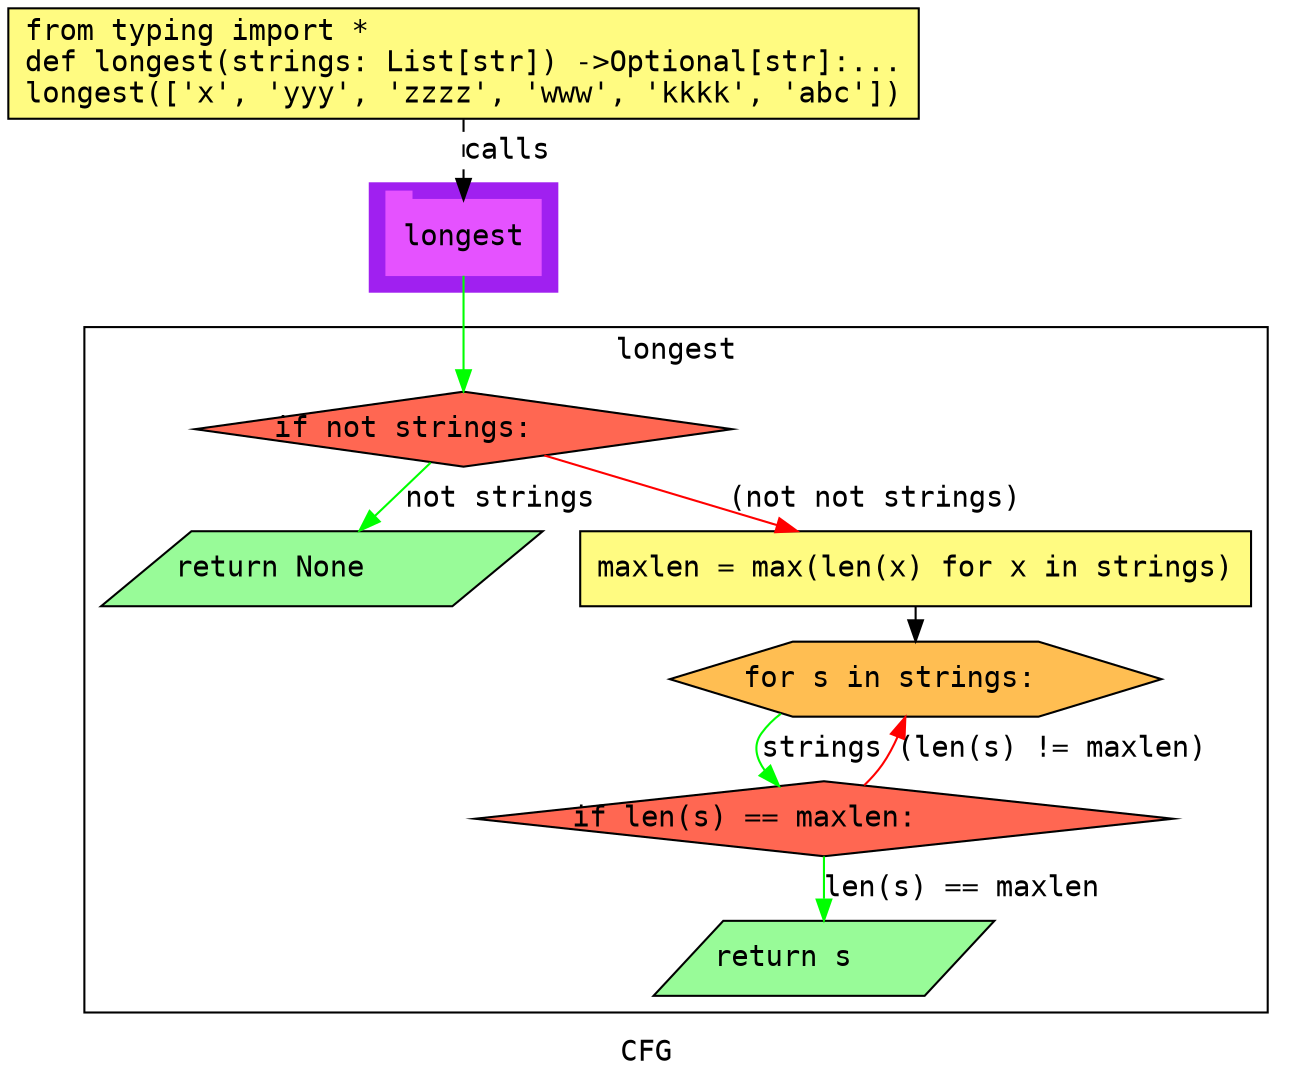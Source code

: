 digraph cluster548CFG {
	graph [bb="0,0,606.5,513",
		compound=True,
		fontname="DejaVu Sans Mono",
		label=CFG,
		lheight=0.21,
		lp="303.25,11.5",
		lwidth=0.35,
		pack=False,
		rankdir=TB,
		ranksep=0.02
	];
	node [fontname="DejaVu Sans Mono",
		label="\N"
	];
	edge [fontname="DejaVu Sans Mono"];
	subgraph cluster_1 {
		graph [bb="173.5,377,263.5,429",
			color=purple,
			compound=true,
			fontname="DejaVu Sans Mono",
			label="",
			rankdir=TB,
			ranksep=0.02,
			shape=tab,
			style=filled
		];
		node [fontname="DejaVu Sans Mono"];
		edge [fontname="DejaVu Sans Mono"];
		17	[color="#E552FF",
			height=0.5,
			label=longest,
			linenum="[11]",
			pos="218.5,403",
			shape=tab,
			style=filled,
			width=1.0278];
	}
	subgraph cluster4longest {
		graph [bb="38.5,31,598.5,360",
			compound=True,
			fontname="DejaVu Sans Mono",
			label=longest,
			lheight=0.21,
			lp="318.5,348.5",
			lwidth=0.81,
			pack=False,
			rankdir=TB,
			ranksep=0.02
		];
		node [fontname="DejaVu Sans Mono"];
		edge [fontname="DejaVu Sans Mono"];
		subgraph cluster_5 {
			graph [color=purple,
				compound=true,
				fontname="DejaVu Sans Mono",
				label="",
				rankdir=TB,
				ranksep=0.02,
				shape=tab,
				style=filled
			];
			node [fontname="DejaVu Sans Mono"];
			edge [fontname="DejaVu Sans Mono"];
		}
		subgraph cluster_10 {
			graph [color=purple,
				compound=true,
				fontname="DejaVu Sans Mono",
				label="",
				rankdir=TB,
				ranksep=0.02,
				shape=tab,
				style=filled
			];
			node [fontname="DejaVu Sans Mono"];
			edge [fontname="DejaVu Sans Mono"];
		}
		3	[fillcolor="#FF6752",
			height=0.5,
			label="if not strings:\l",
			linenum="[3]",
			pos="218.5,311",
			shape=diamond,
			style="filled,solid",
			width=3.5745];
		4	[fillcolor="#98fb98",
			height=0.5,
			label="return None\l",
			linenum="[4]",
			pos="148.5,244",
			shape=parallelogram,
			style="filled,solid",
			width=2.8323];
		3 -> 4	[color=green,
			label="not strings",
			lp="235,277.5",
			pos="e,166.87,262.06 202.26,294.92 194,287.25 183.75,277.73 174.42,269.07"];
		5	[fillcolor="#FFFB81",
			height=0.5,
			label="maxlen = max(len(x) for x in strings)\l",
			linenum="[6]",
			pos="429.5,244",
			shape=rectangle,
			style="filled,solid",
			width=4.4722];
		3 -> 5	[color=red,
			label="(not not strings)",
			lp="413,277.5",
			pos="e,374.1,262.07 256.71,298.23 286.67,289 329.06,275.94 364.35,265.07"];
		9	[fillcolor="#FFBE52",
			height=0.5,
			label="for s in strings:\l",
			linenum="[7]",
			pos="429.5,191",
			shape=hexagon,
			style="filled,solid",
			width=3.273];
		5 -> 9	[color=black,
			pos="e,429.5,209.25 429.5,225.73 429.5,223.66 429.5,221.5 429.5,219.32"];
		10	[fillcolor="#FF6752",
			height=0.5,
			label="if len(s) == maxlen:\l",
			linenum="[8]",
			pos="386.5,124",
			shape=diamond,
			style="filled,solid",
			width=4.6469];
		9 -> 10	[color=green,
			label=strings,
			lp="380.5,157.5",
			pos="e,361.36,139.67 362.38,175.51 358.23,172.6 354.52,169.14 351.5,165 346.99,158.82 349.08,152.44 353.96,146.64"];
		10 -> 9	[color=red,
			label="(len(s) != maxlen)",
			lp="495,157.5",
			pos="e,424.51,172.82 405.09,140.13 408.16,143.18 411.11,146.53 413.5,150 416.32,154.1 418.75,158.77 420.81,163.43"];
		13	[fillcolor="#98fb98",
			height=0.5,
			label="return s\l",
			linenum="[9]",
			pos="386.5,57",
			shape=parallelogram,
			style="filled,solid",
			width=2.1971];
		10 -> 13	[color=green,
			label="len(s) == maxlen",
			lp="453,90.5",
			pos="e,386.5,75.19 386.5,105.92 386.5,99.702 386.5,92.5 386.5,85.6"];
	}
	1	[fillcolor="#FFFB81",
		height=0.73611,
		label="from typing import *\ldef longest(strings: List[str]) ->Optional[str]:...\llongest(['x', 'yyy', 'zzzz', 'www', 'kkkk', 'abc'])\l",
		linenum="[1]",
		pos="218.5,486.5",
		shape=rectangle,
		style="filled,solid",
		width=6.0694];
	1 -> 17	[label=calls,
		lp="239.5,444.5",
		pos="e,218.5,421.13 218.5,459.71 218.5,450.66 218.5,440.47 218.5,431.3",
		style=dashed];
	17 -> 3	[color=green,
		pos="e,218.5,329.3 218.5,384.65 218.5,371.82 218.5,354.11 218.5,339.38"];
}
